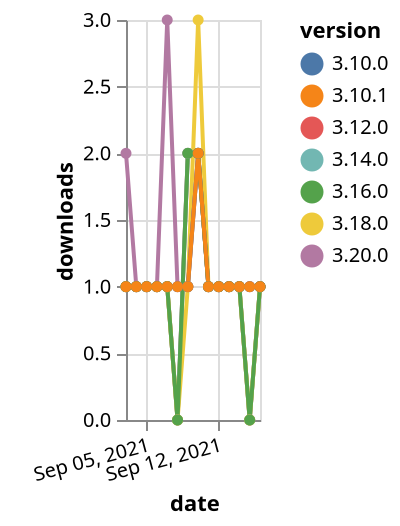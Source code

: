 {"$schema": "https://vega.github.io/schema/vega-lite/v5.json", "description": "A simple bar chart with embedded data.", "data": {"values": [{"date": "2021-09-03", "total": 211, "delta": 1, "version": "3.12.0"}, {"date": "2021-09-04", "total": 212, "delta": 1, "version": "3.12.0"}, {"date": "2021-09-05", "total": 213, "delta": 1, "version": "3.12.0"}, {"date": "2021-09-06", "total": 214, "delta": 1, "version": "3.12.0"}, {"date": "2021-09-07", "total": 215, "delta": 1, "version": "3.12.0"}, {"date": "2021-09-08", "total": 215, "delta": 0, "version": "3.12.0"}, {"date": "2021-09-09", "total": 217, "delta": 2, "version": "3.12.0"}, {"date": "2021-09-10", "total": 219, "delta": 2, "version": "3.12.0"}, {"date": "2021-09-11", "total": 220, "delta": 1, "version": "3.12.0"}, {"date": "2021-09-12", "total": 221, "delta": 1, "version": "3.12.0"}, {"date": "2021-09-13", "total": 222, "delta": 1, "version": "3.12.0"}, {"date": "2021-09-14", "total": 223, "delta": 1, "version": "3.12.0"}, {"date": "2021-09-15", "total": 223, "delta": 0, "version": "3.12.0"}, {"date": "2021-09-16", "total": 224, "delta": 1, "version": "3.12.0"}, {"date": "2021-09-03", "total": 198, "delta": 1, "version": "3.14.0"}, {"date": "2021-09-04", "total": 199, "delta": 1, "version": "3.14.0"}, {"date": "2021-09-05", "total": 200, "delta": 1, "version": "3.14.0"}, {"date": "2021-09-06", "total": 201, "delta": 1, "version": "3.14.0"}, {"date": "2021-09-07", "total": 202, "delta": 1, "version": "3.14.0"}, {"date": "2021-09-08", "total": 202, "delta": 0, "version": "3.14.0"}, {"date": "2021-09-09", "total": 204, "delta": 2, "version": "3.14.0"}, {"date": "2021-09-10", "total": 206, "delta": 2, "version": "3.14.0"}, {"date": "2021-09-11", "total": 207, "delta": 1, "version": "3.14.0"}, {"date": "2021-09-12", "total": 208, "delta": 1, "version": "3.14.0"}, {"date": "2021-09-13", "total": 209, "delta": 1, "version": "3.14.0"}, {"date": "2021-09-14", "total": 210, "delta": 1, "version": "3.14.0"}, {"date": "2021-09-15", "total": 210, "delta": 0, "version": "3.14.0"}, {"date": "2021-09-16", "total": 211, "delta": 1, "version": "3.14.0"}, {"date": "2021-09-03", "total": 212, "delta": 1, "version": "3.18.0"}, {"date": "2021-09-04", "total": 213, "delta": 1, "version": "3.18.0"}, {"date": "2021-09-05", "total": 214, "delta": 1, "version": "3.18.0"}, {"date": "2021-09-06", "total": 215, "delta": 1, "version": "3.18.0"}, {"date": "2021-09-07", "total": 216, "delta": 1, "version": "3.18.0"}, {"date": "2021-09-08", "total": 216, "delta": 0, "version": "3.18.0"}, {"date": "2021-09-09", "total": 217, "delta": 1, "version": "3.18.0"}, {"date": "2021-09-10", "total": 220, "delta": 3, "version": "3.18.0"}, {"date": "2021-09-11", "total": 221, "delta": 1, "version": "3.18.0"}, {"date": "2021-09-12", "total": 222, "delta": 1, "version": "3.18.0"}, {"date": "2021-09-13", "total": 223, "delta": 1, "version": "3.18.0"}, {"date": "2021-09-14", "total": 224, "delta": 1, "version": "3.18.0"}, {"date": "2021-09-15", "total": 224, "delta": 0, "version": "3.18.0"}, {"date": "2021-09-16", "total": 225, "delta": 1, "version": "3.18.0"}, {"date": "2021-09-03", "total": 130, "delta": 2, "version": "3.20.0"}, {"date": "2021-09-04", "total": 131, "delta": 1, "version": "3.20.0"}, {"date": "2021-09-05", "total": 132, "delta": 1, "version": "3.20.0"}, {"date": "2021-09-06", "total": 133, "delta": 1, "version": "3.20.0"}, {"date": "2021-09-07", "total": 136, "delta": 3, "version": "3.20.0"}, {"date": "2021-09-08", "total": 137, "delta": 1, "version": "3.20.0"}, {"date": "2021-09-09", "total": 138, "delta": 1, "version": "3.20.0"}, {"date": "2021-09-10", "total": 140, "delta": 2, "version": "3.20.0"}, {"date": "2021-09-11", "total": 141, "delta": 1, "version": "3.20.0"}, {"date": "2021-09-12", "total": 142, "delta": 1, "version": "3.20.0"}, {"date": "2021-09-13", "total": 143, "delta": 1, "version": "3.20.0"}, {"date": "2021-09-14", "total": 144, "delta": 1, "version": "3.20.0"}, {"date": "2021-09-15", "total": 145, "delta": 1, "version": "3.20.0"}, {"date": "2021-09-16", "total": 146, "delta": 1, "version": "3.20.0"}, {"date": "2021-09-03", "total": 254, "delta": 1, "version": "3.10.0"}, {"date": "2021-09-04", "total": 255, "delta": 1, "version": "3.10.0"}, {"date": "2021-09-05", "total": 256, "delta": 1, "version": "3.10.0"}, {"date": "2021-09-06", "total": 257, "delta": 1, "version": "3.10.0"}, {"date": "2021-09-07", "total": 258, "delta": 1, "version": "3.10.0"}, {"date": "2021-09-08", "total": 259, "delta": 1, "version": "3.10.0"}, {"date": "2021-09-09", "total": 260, "delta": 1, "version": "3.10.0"}, {"date": "2021-09-10", "total": 262, "delta": 2, "version": "3.10.0"}, {"date": "2021-09-11", "total": 263, "delta": 1, "version": "3.10.0"}, {"date": "2021-09-12", "total": 264, "delta": 1, "version": "3.10.0"}, {"date": "2021-09-13", "total": 265, "delta": 1, "version": "3.10.0"}, {"date": "2021-09-14", "total": 266, "delta": 1, "version": "3.10.0"}, {"date": "2021-09-15", "total": 267, "delta": 1, "version": "3.10.0"}, {"date": "2021-09-16", "total": 268, "delta": 1, "version": "3.10.0"}, {"date": "2021-09-03", "total": 175, "delta": 1, "version": "3.16.0"}, {"date": "2021-09-04", "total": 176, "delta": 1, "version": "3.16.0"}, {"date": "2021-09-05", "total": 177, "delta": 1, "version": "3.16.0"}, {"date": "2021-09-06", "total": 178, "delta": 1, "version": "3.16.0"}, {"date": "2021-09-07", "total": 179, "delta": 1, "version": "3.16.0"}, {"date": "2021-09-08", "total": 179, "delta": 0, "version": "3.16.0"}, {"date": "2021-09-09", "total": 181, "delta": 2, "version": "3.16.0"}, {"date": "2021-09-10", "total": 183, "delta": 2, "version": "3.16.0"}, {"date": "2021-09-11", "total": 184, "delta": 1, "version": "3.16.0"}, {"date": "2021-09-12", "total": 185, "delta": 1, "version": "3.16.0"}, {"date": "2021-09-13", "total": 186, "delta": 1, "version": "3.16.0"}, {"date": "2021-09-14", "total": 187, "delta": 1, "version": "3.16.0"}, {"date": "2021-09-15", "total": 187, "delta": 0, "version": "3.16.0"}, {"date": "2021-09-16", "total": 188, "delta": 1, "version": "3.16.0"}, {"date": "2021-09-03", "total": 251, "delta": 1, "version": "3.10.1"}, {"date": "2021-09-04", "total": 252, "delta": 1, "version": "3.10.1"}, {"date": "2021-09-05", "total": 253, "delta": 1, "version": "3.10.1"}, {"date": "2021-09-06", "total": 254, "delta": 1, "version": "3.10.1"}, {"date": "2021-09-07", "total": 255, "delta": 1, "version": "3.10.1"}, {"date": "2021-09-08", "total": 256, "delta": 1, "version": "3.10.1"}, {"date": "2021-09-09", "total": 257, "delta": 1, "version": "3.10.1"}, {"date": "2021-09-10", "total": 259, "delta": 2, "version": "3.10.1"}, {"date": "2021-09-11", "total": 260, "delta": 1, "version": "3.10.1"}, {"date": "2021-09-12", "total": 261, "delta": 1, "version": "3.10.1"}, {"date": "2021-09-13", "total": 262, "delta": 1, "version": "3.10.1"}, {"date": "2021-09-14", "total": 263, "delta": 1, "version": "3.10.1"}, {"date": "2021-09-15", "total": 264, "delta": 1, "version": "3.10.1"}, {"date": "2021-09-16", "total": 265, "delta": 1, "version": "3.10.1"}]}, "width": "container", "mark": {"type": "line", "point": {"filled": true}}, "encoding": {"x": {"field": "date", "type": "temporal", "timeUnit": "yearmonthdate", "title": "date", "axis": {"labelAngle": -15}}, "y": {"field": "delta", "type": "quantitative", "title": "downloads"}, "color": {"field": "version", "type": "nominal"}, "tooltip": {"field": "delta"}}}